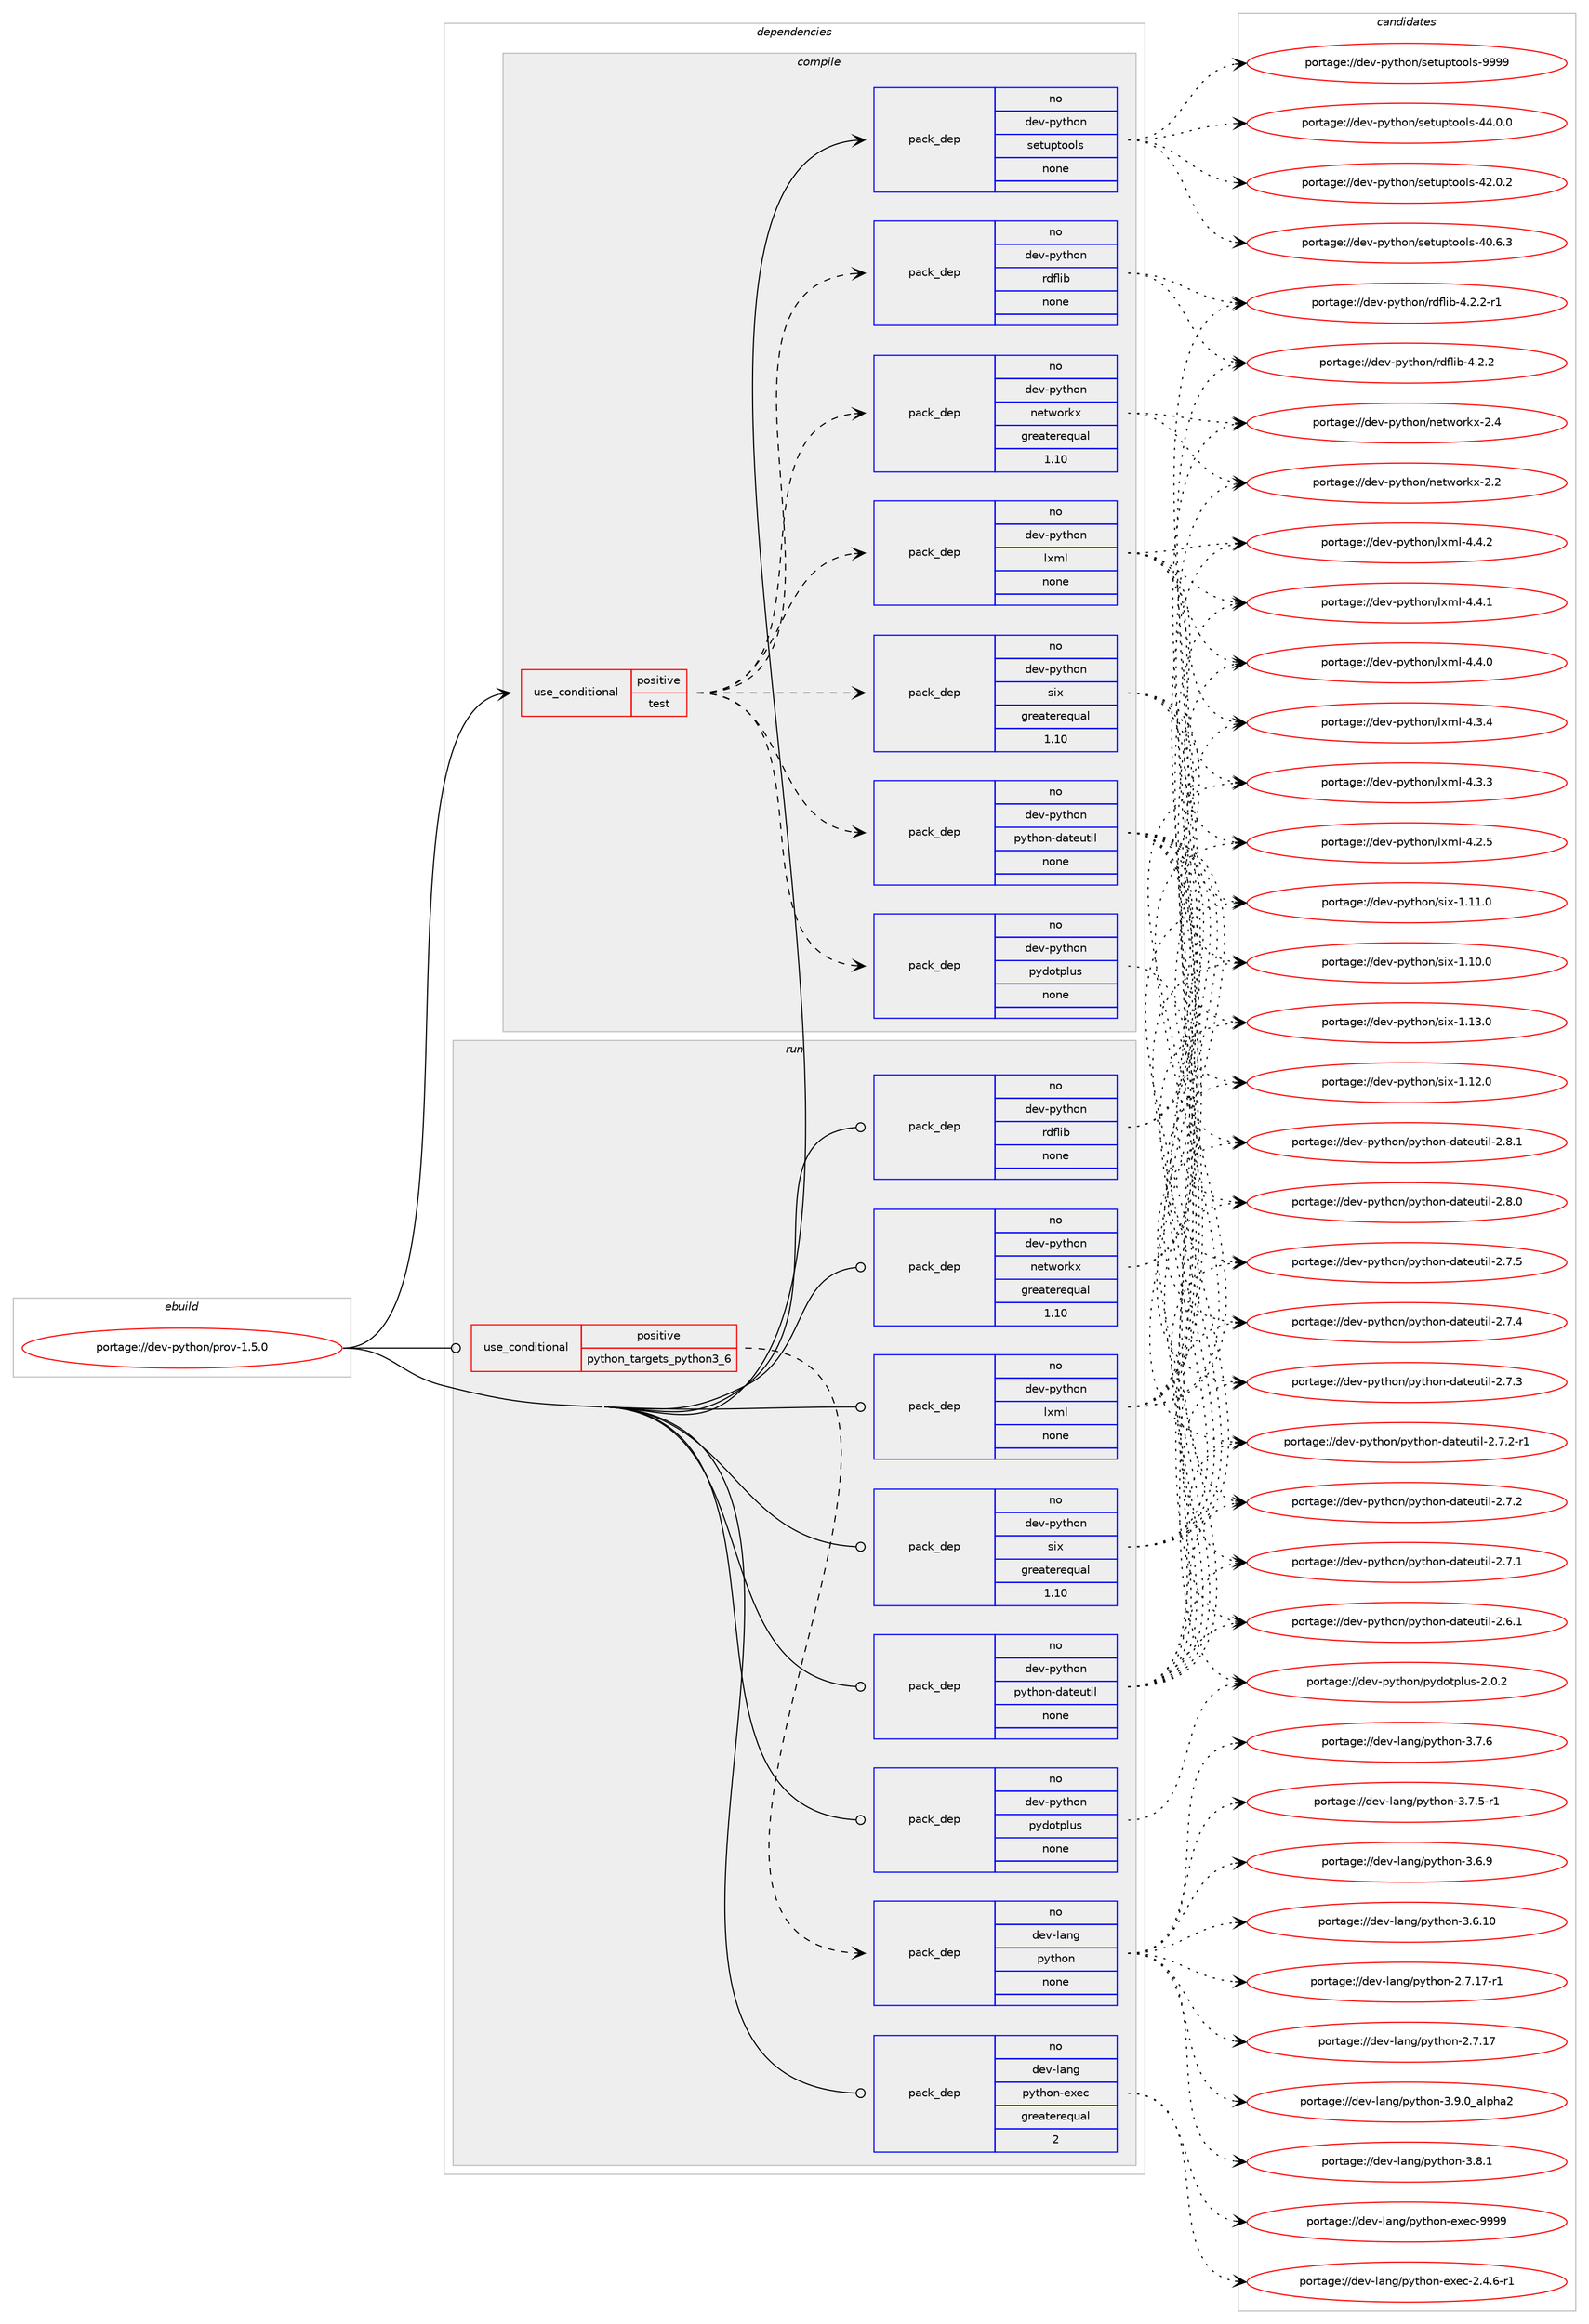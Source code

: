 digraph prolog {

# *************
# Graph options
# *************

newrank=true;
concentrate=true;
compound=true;
graph [rankdir=LR,fontname=Helvetica,fontsize=10,ranksep=1.5];#, ranksep=2.5, nodesep=0.2];
edge  [arrowhead=vee];
node  [fontname=Helvetica,fontsize=10];

# **********
# The ebuild
# **********

subgraph cluster_leftcol {
color=gray;
rank=same;
label=<<i>ebuild</i>>;
id [label="portage://dev-python/prov-1.5.0", color=red, width=4, href="../dev-python/prov-1.5.0.svg"];
}

# ****************
# The dependencies
# ****************

subgraph cluster_midcol {
color=gray;
label=<<i>dependencies</i>>;
subgraph cluster_compile {
fillcolor="#eeeeee";
style=filled;
label=<<i>compile</i>>;
subgraph cond110323 {
dependency440829 [label=<<TABLE BORDER="0" CELLBORDER="1" CELLSPACING="0" CELLPADDING="4"><TR><TD ROWSPAN="3" CELLPADDING="10">use_conditional</TD></TR><TR><TD>positive</TD></TR><TR><TD>test</TD></TR></TABLE>>, shape=none, color=red];
subgraph pack325568 {
dependency440830 [label=<<TABLE BORDER="0" CELLBORDER="1" CELLSPACING="0" CELLPADDING="4" WIDTH="220"><TR><TD ROWSPAN="6" CELLPADDING="30">pack_dep</TD></TR><TR><TD WIDTH="110">no</TD></TR><TR><TD>dev-python</TD></TR><TR><TD>pydotplus</TD></TR><TR><TD>none</TD></TR><TR><TD></TD></TR></TABLE>>, shape=none, color=blue];
}
dependency440829:e -> dependency440830:w [weight=20,style="dashed",arrowhead="vee"];
subgraph pack325569 {
dependency440831 [label=<<TABLE BORDER="0" CELLBORDER="1" CELLSPACING="0" CELLPADDING="4" WIDTH="220"><TR><TD ROWSPAN="6" CELLPADDING="30">pack_dep</TD></TR><TR><TD WIDTH="110">no</TD></TR><TR><TD>dev-python</TD></TR><TR><TD>python-dateutil</TD></TR><TR><TD>none</TD></TR><TR><TD></TD></TR></TABLE>>, shape=none, color=blue];
}
dependency440829:e -> dependency440831:w [weight=20,style="dashed",arrowhead="vee"];
subgraph pack325570 {
dependency440832 [label=<<TABLE BORDER="0" CELLBORDER="1" CELLSPACING="0" CELLPADDING="4" WIDTH="220"><TR><TD ROWSPAN="6" CELLPADDING="30">pack_dep</TD></TR><TR><TD WIDTH="110">no</TD></TR><TR><TD>dev-python</TD></TR><TR><TD>lxml</TD></TR><TR><TD>none</TD></TR><TR><TD></TD></TR></TABLE>>, shape=none, color=blue];
}
dependency440829:e -> dependency440832:w [weight=20,style="dashed",arrowhead="vee"];
subgraph pack325571 {
dependency440833 [label=<<TABLE BORDER="0" CELLBORDER="1" CELLSPACING="0" CELLPADDING="4" WIDTH="220"><TR><TD ROWSPAN="6" CELLPADDING="30">pack_dep</TD></TR><TR><TD WIDTH="110">no</TD></TR><TR><TD>dev-python</TD></TR><TR><TD>networkx</TD></TR><TR><TD>greaterequal</TD></TR><TR><TD>1.10</TD></TR></TABLE>>, shape=none, color=blue];
}
dependency440829:e -> dependency440833:w [weight=20,style="dashed",arrowhead="vee"];
subgraph pack325572 {
dependency440834 [label=<<TABLE BORDER="0" CELLBORDER="1" CELLSPACING="0" CELLPADDING="4" WIDTH="220"><TR><TD ROWSPAN="6" CELLPADDING="30">pack_dep</TD></TR><TR><TD WIDTH="110">no</TD></TR><TR><TD>dev-python</TD></TR><TR><TD>rdflib</TD></TR><TR><TD>none</TD></TR><TR><TD></TD></TR></TABLE>>, shape=none, color=blue];
}
dependency440829:e -> dependency440834:w [weight=20,style="dashed",arrowhead="vee"];
subgraph pack325573 {
dependency440835 [label=<<TABLE BORDER="0" CELLBORDER="1" CELLSPACING="0" CELLPADDING="4" WIDTH="220"><TR><TD ROWSPAN="6" CELLPADDING="30">pack_dep</TD></TR><TR><TD WIDTH="110">no</TD></TR><TR><TD>dev-python</TD></TR><TR><TD>six</TD></TR><TR><TD>greaterequal</TD></TR><TR><TD>1.10</TD></TR></TABLE>>, shape=none, color=blue];
}
dependency440829:e -> dependency440835:w [weight=20,style="dashed",arrowhead="vee"];
}
id:e -> dependency440829:w [weight=20,style="solid",arrowhead="vee"];
subgraph pack325574 {
dependency440836 [label=<<TABLE BORDER="0" CELLBORDER="1" CELLSPACING="0" CELLPADDING="4" WIDTH="220"><TR><TD ROWSPAN="6" CELLPADDING="30">pack_dep</TD></TR><TR><TD WIDTH="110">no</TD></TR><TR><TD>dev-python</TD></TR><TR><TD>setuptools</TD></TR><TR><TD>none</TD></TR><TR><TD></TD></TR></TABLE>>, shape=none, color=blue];
}
id:e -> dependency440836:w [weight=20,style="solid",arrowhead="vee"];
}
subgraph cluster_compileandrun {
fillcolor="#eeeeee";
style=filled;
label=<<i>compile and run</i>>;
}
subgraph cluster_run {
fillcolor="#eeeeee";
style=filled;
label=<<i>run</i>>;
subgraph cond110324 {
dependency440837 [label=<<TABLE BORDER="0" CELLBORDER="1" CELLSPACING="0" CELLPADDING="4"><TR><TD ROWSPAN="3" CELLPADDING="10">use_conditional</TD></TR><TR><TD>positive</TD></TR><TR><TD>python_targets_python3_6</TD></TR></TABLE>>, shape=none, color=red];
subgraph pack325575 {
dependency440838 [label=<<TABLE BORDER="0" CELLBORDER="1" CELLSPACING="0" CELLPADDING="4" WIDTH="220"><TR><TD ROWSPAN="6" CELLPADDING="30">pack_dep</TD></TR><TR><TD WIDTH="110">no</TD></TR><TR><TD>dev-lang</TD></TR><TR><TD>python</TD></TR><TR><TD>none</TD></TR><TR><TD></TD></TR></TABLE>>, shape=none, color=blue];
}
dependency440837:e -> dependency440838:w [weight=20,style="dashed",arrowhead="vee"];
}
id:e -> dependency440837:w [weight=20,style="solid",arrowhead="odot"];
subgraph pack325576 {
dependency440839 [label=<<TABLE BORDER="0" CELLBORDER="1" CELLSPACING="0" CELLPADDING="4" WIDTH="220"><TR><TD ROWSPAN="6" CELLPADDING="30">pack_dep</TD></TR><TR><TD WIDTH="110">no</TD></TR><TR><TD>dev-lang</TD></TR><TR><TD>python-exec</TD></TR><TR><TD>greaterequal</TD></TR><TR><TD>2</TD></TR></TABLE>>, shape=none, color=blue];
}
id:e -> dependency440839:w [weight=20,style="solid",arrowhead="odot"];
subgraph pack325577 {
dependency440840 [label=<<TABLE BORDER="0" CELLBORDER="1" CELLSPACING="0" CELLPADDING="4" WIDTH="220"><TR><TD ROWSPAN="6" CELLPADDING="30">pack_dep</TD></TR><TR><TD WIDTH="110">no</TD></TR><TR><TD>dev-python</TD></TR><TR><TD>lxml</TD></TR><TR><TD>none</TD></TR><TR><TD></TD></TR></TABLE>>, shape=none, color=blue];
}
id:e -> dependency440840:w [weight=20,style="solid",arrowhead="odot"];
subgraph pack325578 {
dependency440841 [label=<<TABLE BORDER="0" CELLBORDER="1" CELLSPACING="0" CELLPADDING="4" WIDTH="220"><TR><TD ROWSPAN="6" CELLPADDING="30">pack_dep</TD></TR><TR><TD WIDTH="110">no</TD></TR><TR><TD>dev-python</TD></TR><TR><TD>networkx</TD></TR><TR><TD>greaterequal</TD></TR><TR><TD>1.10</TD></TR></TABLE>>, shape=none, color=blue];
}
id:e -> dependency440841:w [weight=20,style="solid",arrowhead="odot"];
subgraph pack325579 {
dependency440842 [label=<<TABLE BORDER="0" CELLBORDER="1" CELLSPACING="0" CELLPADDING="4" WIDTH="220"><TR><TD ROWSPAN="6" CELLPADDING="30">pack_dep</TD></TR><TR><TD WIDTH="110">no</TD></TR><TR><TD>dev-python</TD></TR><TR><TD>pydotplus</TD></TR><TR><TD>none</TD></TR><TR><TD></TD></TR></TABLE>>, shape=none, color=blue];
}
id:e -> dependency440842:w [weight=20,style="solid",arrowhead="odot"];
subgraph pack325580 {
dependency440843 [label=<<TABLE BORDER="0" CELLBORDER="1" CELLSPACING="0" CELLPADDING="4" WIDTH="220"><TR><TD ROWSPAN="6" CELLPADDING="30">pack_dep</TD></TR><TR><TD WIDTH="110">no</TD></TR><TR><TD>dev-python</TD></TR><TR><TD>python-dateutil</TD></TR><TR><TD>none</TD></TR><TR><TD></TD></TR></TABLE>>, shape=none, color=blue];
}
id:e -> dependency440843:w [weight=20,style="solid",arrowhead="odot"];
subgraph pack325581 {
dependency440844 [label=<<TABLE BORDER="0" CELLBORDER="1" CELLSPACING="0" CELLPADDING="4" WIDTH="220"><TR><TD ROWSPAN="6" CELLPADDING="30">pack_dep</TD></TR><TR><TD WIDTH="110">no</TD></TR><TR><TD>dev-python</TD></TR><TR><TD>rdflib</TD></TR><TR><TD>none</TD></TR><TR><TD></TD></TR></TABLE>>, shape=none, color=blue];
}
id:e -> dependency440844:w [weight=20,style="solid",arrowhead="odot"];
subgraph pack325582 {
dependency440845 [label=<<TABLE BORDER="0" CELLBORDER="1" CELLSPACING="0" CELLPADDING="4" WIDTH="220"><TR><TD ROWSPAN="6" CELLPADDING="30">pack_dep</TD></TR><TR><TD WIDTH="110">no</TD></TR><TR><TD>dev-python</TD></TR><TR><TD>six</TD></TR><TR><TD>greaterequal</TD></TR><TR><TD>1.10</TD></TR></TABLE>>, shape=none, color=blue];
}
id:e -> dependency440845:w [weight=20,style="solid",arrowhead="odot"];
}
}

# **************
# The candidates
# **************

subgraph cluster_choices {
rank=same;
color=gray;
label=<<i>candidates</i>>;

subgraph choice325568 {
color=black;
nodesep=1;
choice1001011184511212111610411111047112121100111116112108117115455046484650 [label="portage://dev-python/pydotplus-2.0.2", color=red, width=4,href="../dev-python/pydotplus-2.0.2.svg"];
dependency440830:e -> choice1001011184511212111610411111047112121100111116112108117115455046484650:w [style=dotted,weight="100"];
}
subgraph choice325569 {
color=black;
nodesep=1;
choice10010111845112121116104111110471121211161041111104510097116101117116105108455046564649 [label="portage://dev-python/python-dateutil-2.8.1", color=red, width=4,href="../dev-python/python-dateutil-2.8.1.svg"];
choice10010111845112121116104111110471121211161041111104510097116101117116105108455046564648 [label="portage://dev-python/python-dateutil-2.8.0", color=red, width=4,href="../dev-python/python-dateutil-2.8.0.svg"];
choice10010111845112121116104111110471121211161041111104510097116101117116105108455046554653 [label="portage://dev-python/python-dateutil-2.7.5", color=red, width=4,href="../dev-python/python-dateutil-2.7.5.svg"];
choice10010111845112121116104111110471121211161041111104510097116101117116105108455046554652 [label="portage://dev-python/python-dateutil-2.7.4", color=red, width=4,href="../dev-python/python-dateutil-2.7.4.svg"];
choice10010111845112121116104111110471121211161041111104510097116101117116105108455046554651 [label="portage://dev-python/python-dateutil-2.7.3", color=red, width=4,href="../dev-python/python-dateutil-2.7.3.svg"];
choice100101118451121211161041111104711212111610411111045100971161011171161051084550465546504511449 [label="portage://dev-python/python-dateutil-2.7.2-r1", color=red, width=4,href="../dev-python/python-dateutil-2.7.2-r1.svg"];
choice10010111845112121116104111110471121211161041111104510097116101117116105108455046554650 [label="portage://dev-python/python-dateutil-2.7.2", color=red, width=4,href="../dev-python/python-dateutil-2.7.2.svg"];
choice10010111845112121116104111110471121211161041111104510097116101117116105108455046554649 [label="portage://dev-python/python-dateutil-2.7.1", color=red, width=4,href="../dev-python/python-dateutil-2.7.1.svg"];
choice10010111845112121116104111110471121211161041111104510097116101117116105108455046544649 [label="portage://dev-python/python-dateutil-2.6.1", color=red, width=4,href="../dev-python/python-dateutil-2.6.1.svg"];
dependency440831:e -> choice10010111845112121116104111110471121211161041111104510097116101117116105108455046564649:w [style=dotted,weight="100"];
dependency440831:e -> choice10010111845112121116104111110471121211161041111104510097116101117116105108455046564648:w [style=dotted,weight="100"];
dependency440831:e -> choice10010111845112121116104111110471121211161041111104510097116101117116105108455046554653:w [style=dotted,weight="100"];
dependency440831:e -> choice10010111845112121116104111110471121211161041111104510097116101117116105108455046554652:w [style=dotted,weight="100"];
dependency440831:e -> choice10010111845112121116104111110471121211161041111104510097116101117116105108455046554651:w [style=dotted,weight="100"];
dependency440831:e -> choice100101118451121211161041111104711212111610411111045100971161011171161051084550465546504511449:w [style=dotted,weight="100"];
dependency440831:e -> choice10010111845112121116104111110471121211161041111104510097116101117116105108455046554650:w [style=dotted,weight="100"];
dependency440831:e -> choice10010111845112121116104111110471121211161041111104510097116101117116105108455046554649:w [style=dotted,weight="100"];
dependency440831:e -> choice10010111845112121116104111110471121211161041111104510097116101117116105108455046544649:w [style=dotted,weight="100"];
}
subgraph choice325570 {
color=black;
nodesep=1;
choice1001011184511212111610411111047108120109108455246524650 [label="portage://dev-python/lxml-4.4.2", color=red, width=4,href="../dev-python/lxml-4.4.2.svg"];
choice1001011184511212111610411111047108120109108455246524649 [label="portage://dev-python/lxml-4.4.1", color=red, width=4,href="../dev-python/lxml-4.4.1.svg"];
choice1001011184511212111610411111047108120109108455246524648 [label="portage://dev-python/lxml-4.4.0", color=red, width=4,href="../dev-python/lxml-4.4.0.svg"];
choice1001011184511212111610411111047108120109108455246514652 [label="portage://dev-python/lxml-4.3.4", color=red, width=4,href="../dev-python/lxml-4.3.4.svg"];
choice1001011184511212111610411111047108120109108455246514651 [label="portage://dev-python/lxml-4.3.3", color=red, width=4,href="../dev-python/lxml-4.3.3.svg"];
choice1001011184511212111610411111047108120109108455246504653 [label="portage://dev-python/lxml-4.2.5", color=red, width=4,href="../dev-python/lxml-4.2.5.svg"];
dependency440832:e -> choice1001011184511212111610411111047108120109108455246524650:w [style=dotted,weight="100"];
dependency440832:e -> choice1001011184511212111610411111047108120109108455246524649:w [style=dotted,weight="100"];
dependency440832:e -> choice1001011184511212111610411111047108120109108455246524648:w [style=dotted,weight="100"];
dependency440832:e -> choice1001011184511212111610411111047108120109108455246514652:w [style=dotted,weight="100"];
dependency440832:e -> choice1001011184511212111610411111047108120109108455246514651:w [style=dotted,weight="100"];
dependency440832:e -> choice1001011184511212111610411111047108120109108455246504653:w [style=dotted,weight="100"];
}
subgraph choice325571 {
color=black;
nodesep=1;
choice100101118451121211161041111104711010111611911111410712045504652 [label="portage://dev-python/networkx-2.4", color=red, width=4,href="../dev-python/networkx-2.4.svg"];
choice100101118451121211161041111104711010111611911111410712045504650 [label="portage://dev-python/networkx-2.2", color=red, width=4,href="../dev-python/networkx-2.2.svg"];
dependency440833:e -> choice100101118451121211161041111104711010111611911111410712045504652:w [style=dotted,weight="100"];
dependency440833:e -> choice100101118451121211161041111104711010111611911111410712045504650:w [style=dotted,weight="100"];
}
subgraph choice325572 {
color=black;
nodesep=1;
choice1001011184511212111610411111047114100102108105984552465046504511449 [label="portage://dev-python/rdflib-4.2.2-r1", color=red, width=4,href="../dev-python/rdflib-4.2.2-r1.svg"];
choice100101118451121211161041111104711410010210810598455246504650 [label="portage://dev-python/rdflib-4.2.2", color=red, width=4,href="../dev-python/rdflib-4.2.2.svg"];
dependency440834:e -> choice1001011184511212111610411111047114100102108105984552465046504511449:w [style=dotted,weight="100"];
dependency440834:e -> choice100101118451121211161041111104711410010210810598455246504650:w [style=dotted,weight="100"];
}
subgraph choice325573 {
color=black;
nodesep=1;
choice100101118451121211161041111104711510512045494649514648 [label="portage://dev-python/six-1.13.0", color=red, width=4,href="../dev-python/six-1.13.0.svg"];
choice100101118451121211161041111104711510512045494649504648 [label="portage://dev-python/six-1.12.0", color=red, width=4,href="../dev-python/six-1.12.0.svg"];
choice100101118451121211161041111104711510512045494649494648 [label="portage://dev-python/six-1.11.0", color=red, width=4,href="../dev-python/six-1.11.0.svg"];
choice100101118451121211161041111104711510512045494649484648 [label="portage://dev-python/six-1.10.0", color=red, width=4,href="../dev-python/six-1.10.0.svg"];
dependency440835:e -> choice100101118451121211161041111104711510512045494649514648:w [style=dotted,weight="100"];
dependency440835:e -> choice100101118451121211161041111104711510512045494649504648:w [style=dotted,weight="100"];
dependency440835:e -> choice100101118451121211161041111104711510512045494649494648:w [style=dotted,weight="100"];
dependency440835:e -> choice100101118451121211161041111104711510512045494649484648:w [style=dotted,weight="100"];
}
subgraph choice325574 {
color=black;
nodesep=1;
choice10010111845112121116104111110471151011161171121161111111081154557575757 [label="portage://dev-python/setuptools-9999", color=red, width=4,href="../dev-python/setuptools-9999.svg"];
choice100101118451121211161041111104711510111611711211611111110811545525246484648 [label="portage://dev-python/setuptools-44.0.0", color=red, width=4,href="../dev-python/setuptools-44.0.0.svg"];
choice100101118451121211161041111104711510111611711211611111110811545525046484650 [label="portage://dev-python/setuptools-42.0.2", color=red, width=4,href="../dev-python/setuptools-42.0.2.svg"];
choice100101118451121211161041111104711510111611711211611111110811545524846544651 [label="portage://dev-python/setuptools-40.6.3", color=red, width=4,href="../dev-python/setuptools-40.6.3.svg"];
dependency440836:e -> choice10010111845112121116104111110471151011161171121161111111081154557575757:w [style=dotted,weight="100"];
dependency440836:e -> choice100101118451121211161041111104711510111611711211611111110811545525246484648:w [style=dotted,weight="100"];
dependency440836:e -> choice100101118451121211161041111104711510111611711211611111110811545525046484650:w [style=dotted,weight="100"];
dependency440836:e -> choice100101118451121211161041111104711510111611711211611111110811545524846544651:w [style=dotted,weight="100"];
}
subgraph choice325575 {
color=black;
nodesep=1;
choice10010111845108971101034711212111610411111045514657464895971081121049750 [label="portage://dev-lang/python-3.9.0_alpha2", color=red, width=4,href="../dev-lang/python-3.9.0_alpha2.svg"];
choice100101118451089711010347112121116104111110455146564649 [label="portage://dev-lang/python-3.8.1", color=red, width=4,href="../dev-lang/python-3.8.1.svg"];
choice100101118451089711010347112121116104111110455146554654 [label="portage://dev-lang/python-3.7.6", color=red, width=4,href="../dev-lang/python-3.7.6.svg"];
choice1001011184510897110103471121211161041111104551465546534511449 [label="portage://dev-lang/python-3.7.5-r1", color=red, width=4,href="../dev-lang/python-3.7.5-r1.svg"];
choice100101118451089711010347112121116104111110455146544657 [label="portage://dev-lang/python-3.6.9", color=red, width=4,href="../dev-lang/python-3.6.9.svg"];
choice10010111845108971101034711212111610411111045514654464948 [label="portage://dev-lang/python-3.6.10", color=red, width=4,href="../dev-lang/python-3.6.10.svg"];
choice100101118451089711010347112121116104111110455046554649554511449 [label="portage://dev-lang/python-2.7.17-r1", color=red, width=4,href="../dev-lang/python-2.7.17-r1.svg"];
choice10010111845108971101034711212111610411111045504655464955 [label="portage://dev-lang/python-2.7.17", color=red, width=4,href="../dev-lang/python-2.7.17.svg"];
dependency440838:e -> choice10010111845108971101034711212111610411111045514657464895971081121049750:w [style=dotted,weight="100"];
dependency440838:e -> choice100101118451089711010347112121116104111110455146564649:w [style=dotted,weight="100"];
dependency440838:e -> choice100101118451089711010347112121116104111110455146554654:w [style=dotted,weight="100"];
dependency440838:e -> choice1001011184510897110103471121211161041111104551465546534511449:w [style=dotted,weight="100"];
dependency440838:e -> choice100101118451089711010347112121116104111110455146544657:w [style=dotted,weight="100"];
dependency440838:e -> choice10010111845108971101034711212111610411111045514654464948:w [style=dotted,weight="100"];
dependency440838:e -> choice100101118451089711010347112121116104111110455046554649554511449:w [style=dotted,weight="100"];
dependency440838:e -> choice10010111845108971101034711212111610411111045504655464955:w [style=dotted,weight="100"];
}
subgraph choice325576 {
color=black;
nodesep=1;
choice10010111845108971101034711212111610411111045101120101994557575757 [label="portage://dev-lang/python-exec-9999", color=red, width=4,href="../dev-lang/python-exec-9999.svg"];
choice10010111845108971101034711212111610411111045101120101994550465246544511449 [label="portage://dev-lang/python-exec-2.4.6-r1", color=red, width=4,href="../dev-lang/python-exec-2.4.6-r1.svg"];
dependency440839:e -> choice10010111845108971101034711212111610411111045101120101994557575757:w [style=dotted,weight="100"];
dependency440839:e -> choice10010111845108971101034711212111610411111045101120101994550465246544511449:w [style=dotted,weight="100"];
}
subgraph choice325577 {
color=black;
nodesep=1;
choice1001011184511212111610411111047108120109108455246524650 [label="portage://dev-python/lxml-4.4.2", color=red, width=4,href="../dev-python/lxml-4.4.2.svg"];
choice1001011184511212111610411111047108120109108455246524649 [label="portage://dev-python/lxml-4.4.1", color=red, width=4,href="../dev-python/lxml-4.4.1.svg"];
choice1001011184511212111610411111047108120109108455246524648 [label="portage://dev-python/lxml-4.4.0", color=red, width=4,href="../dev-python/lxml-4.4.0.svg"];
choice1001011184511212111610411111047108120109108455246514652 [label="portage://dev-python/lxml-4.3.4", color=red, width=4,href="../dev-python/lxml-4.3.4.svg"];
choice1001011184511212111610411111047108120109108455246514651 [label="portage://dev-python/lxml-4.3.3", color=red, width=4,href="../dev-python/lxml-4.3.3.svg"];
choice1001011184511212111610411111047108120109108455246504653 [label="portage://dev-python/lxml-4.2.5", color=red, width=4,href="../dev-python/lxml-4.2.5.svg"];
dependency440840:e -> choice1001011184511212111610411111047108120109108455246524650:w [style=dotted,weight="100"];
dependency440840:e -> choice1001011184511212111610411111047108120109108455246524649:w [style=dotted,weight="100"];
dependency440840:e -> choice1001011184511212111610411111047108120109108455246524648:w [style=dotted,weight="100"];
dependency440840:e -> choice1001011184511212111610411111047108120109108455246514652:w [style=dotted,weight="100"];
dependency440840:e -> choice1001011184511212111610411111047108120109108455246514651:w [style=dotted,weight="100"];
dependency440840:e -> choice1001011184511212111610411111047108120109108455246504653:w [style=dotted,weight="100"];
}
subgraph choice325578 {
color=black;
nodesep=1;
choice100101118451121211161041111104711010111611911111410712045504652 [label="portage://dev-python/networkx-2.4", color=red, width=4,href="../dev-python/networkx-2.4.svg"];
choice100101118451121211161041111104711010111611911111410712045504650 [label="portage://dev-python/networkx-2.2", color=red, width=4,href="../dev-python/networkx-2.2.svg"];
dependency440841:e -> choice100101118451121211161041111104711010111611911111410712045504652:w [style=dotted,weight="100"];
dependency440841:e -> choice100101118451121211161041111104711010111611911111410712045504650:w [style=dotted,weight="100"];
}
subgraph choice325579 {
color=black;
nodesep=1;
choice1001011184511212111610411111047112121100111116112108117115455046484650 [label="portage://dev-python/pydotplus-2.0.2", color=red, width=4,href="../dev-python/pydotplus-2.0.2.svg"];
dependency440842:e -> choice1001011184511212111610411111047112121100111116112108117115455046484650:w [style=dotted,weight="100"];
}
subgraph choice325580 {
color=black;
nodesep=1;
choice10010111845112121116104111110471121211161041111104510097116101117116105108455046564649 [label="portage://dev-python/python-dateutil-2.8.1", color=red, width=4,href="../dev-python/python-dateutil-2.8.1.svg"];
choice10010111845112121116104111110471121211161041111104510097116101117116105108455046564648 [label="portage://dev-python/python-dateutil-2.8.0", color=red, width=4,href="../dev-python/python-dateutil-2.8.0.svg"];
choice10010111845112121116104111110471121211161041111104510097116101117116105108455046554653 [label="portage://dev-python/python-dateutil-2.7.5", color=red, width=4,href="../dev-python/python-dateutil-2.7.5.svg"];
choice10010111845112121116104111110471121211161041111104510097116101117116105108455046554652 [label="portage://dev-python/python-dateutil-2.7.4", color=red, width=4,href="../dev-python/python-dateutil-2.7.4.svg"];
choice10010111845112121116104111110471121211161041111104510097116101117116105108455046554651 [label="portage://dev-python/python-dateutil-2.7.3", color=red, width=4,href="../dev-python/python-dateutil-2.7.3.svg"];
choice100101118451121211161041111104711212111610411111045100971161011171161051084550465546504511449 [label="portage://dev-python/python-dateutil-2.7.2-r1", color=red, width=4,href="../dev-python/python-dateutil-2.7.2-r1.svg"];
choice10010111845112121116104111110471121211161041111104510097116101117116105108455046554650 [label="portage://dev-python/python-dateutil-2.7.2", color=red, width=4,href="../dev-python/python-dateutil-2.7.2.svg"];
choice10010111845112121116104111110471121211161041111104510097116101117116105108455046554649 [label="portage://dev-python/python-dateutil-2.7.1", color=red, width=4,href="../dev-python/python-dateutil-2.7.1.svg"];
choice10010111845112121116104111110471121211161041111104510097116101117116105108455046544649 [label="portage://dev-python/python-dateutil-2.6.1", color=red, width=4,href="../dev-python/python-dateutil-2.6.1.svg"];
dependency440843:e -> choice10010111845112121116104111110471121211161041111104510097116101117116105108455046564649:w [style=dotted,weight="100"];
dependency440843:e -> choice10010111845112121116104111110471121211161041111104510097116101117116105108455046564648:w [style=dotted,weight="100"];
dependency440843:e -> choice10010111845112121116104111110471121211161041111104510097116101117116105108455046554653:w [style=dotted,weight="100"];
dependency440843:e -> choice10010111845112121116104111110471121211161041111104510097116101117116105108455046554652:w [style=dotted,weight="100"];
dependency440843:e -> choice10010111845112121116104111110471121211161041111104510097116101117116105108455046554651:w [style=dotted,weight="100"];
dependency440843:e -> choice100101118451121211161041111104711212111610411111045100971161011171161051084550465546504511449:w [style=dotted,weight="100"];
dependency440843:e -> choice10010111845112121116104111110471121211161041111104510097116101117116105108455046554650:w [style=dotted,weight="100"];
dependency440843:e -> choice10010111845112121116104111110471121211161041111104510097116101117116105108455046554649:w [style=dotted,weight="100"];
dependency440843:e -> choice10010111845112121116104111110471121211161041111104510097116101117116105108455046544649:w [style=dotted,weight="100"];
}
subgraph choice325581 {
color=black;
nodesep=1;
choice1001011184511212111610411111047114100102108105984552465046504511449 [label="portage://dev-python/rdflib-4.2.2-r1", color=red, width=4,href="../dev-python/rdflib-4.2.2-r1.svg"];
choice100101118451121211161041111104711410010210810598455246504650 [label="portage://dev-python/rdflib-4.2.2", color=red, width=4,href="../dev-python/rdflib-4.2.2.svg"];
dependency440844:e -> choice1001011184511212111610411111047114100102108105984552465046504511449:w [style=dotted,weight="100"];
dependency440844:e -> choice100101118451121211161041111104711410010210810598455246504650:w [style=dotted,weight="100"];
}
subgraph choice325582 {
color=black;
nodesep=1;
choice100101118451121211161041111104711510512045494649514648 [label="portage://dev-python/six-1.13.0", color=red, width=4,href="../dev-python/six-1.13.0.svg"];
choice100101118451121211161041111104711510512045494649504648 [label="portage://dev-python/six-1.12.0", color=red, width=4,href="../dev-python/six-1.12.0.svg"];
choice100101118451121211161041111104711510512045494649494648 [label="portage://dev-python/six-1.11.0", color=red, width=4,href="../dev-python/six-1.11.0.svg"];
choice100101118451121211161041111104711510512045494649484648 [label="portage://dev-python/six-1.10.0", color=red, width=4,href="../dev-python/six-1.10.0.svg"];
dependency440845:e -> choice100101118451121211161041111104711510512045494649514648:w [style=dotted,weight="100"];
dependency440845:e -> choice100101118451121211161041111104711510512045494649504648:w [style=dotted,weight="100"];
dependency440845:e -> choice100101118451121211161041111104711510512045494649494648:w [style=dotted,weight="100"];
dependency440845:e -> choice100101118451121211161041111104711510512045494649484648:w [style=dotted,weight="100"];
}
}

}
